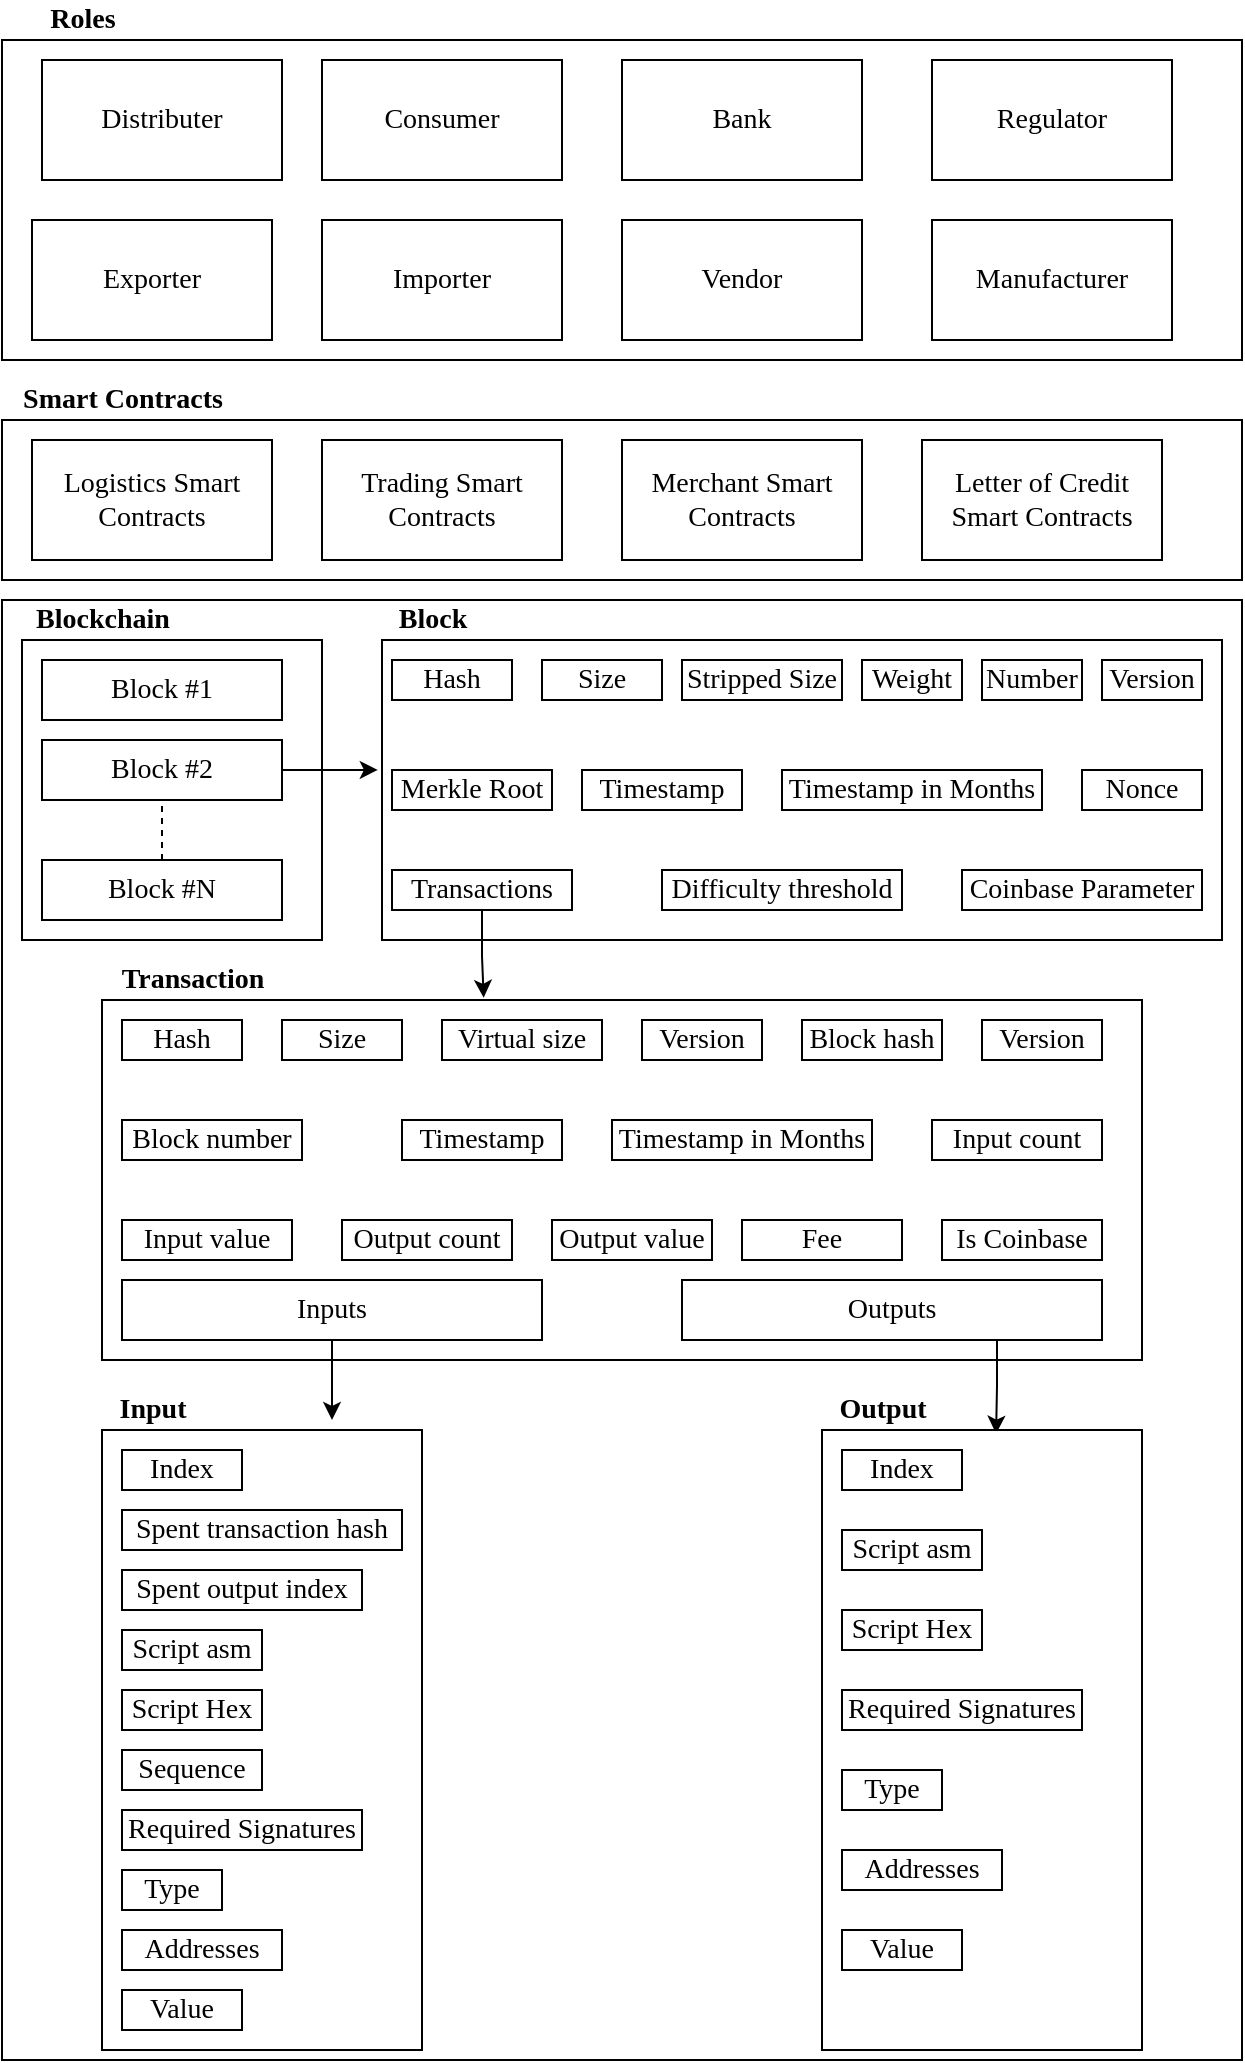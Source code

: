 <mxfile version="13.1.3" type="device"><diagram id="Q8gnjDri5kVbXYK_xNRe" name="Page-1"><mxGraphModel dx="1422" dy="767" grid="1" gridSize="10" guides="1" tooltips="1" connect="1" arrows="1" fold="1" page="1" pageScale="1" pageWidth="850" pageHeight="1100" math="0" shadow="0"><root><mxCell id="0"/><mxCell id="1" parent="0"/><mxCell id="qfEqh5VUiTobx90OJIBu-7" value="" style="rounded=0;whiteSpace=wrap;html=1;fontFamily=Times New Roman;fontSize=14;" vertex="1" parent="1"><mxGeometry x="130" y="230" width="620" height="80" as="geometry"/></mxCell><mxCell id="qfEqh5VUiTobx90OJIBu-1" value="" style="rounded=0;whiteSpace=wrap;html=1;fontFamily=Times New Roman;fontSize=14;" vertex="1" parent="1"><mxGeometry x="130" y="320" width="620" height="730" as="geometry"/></mxCell><mxCell id="lW897laTTMKuUJDEQxRS-64" value="" style="rounded=0;whiteSpace=wrap;html=1;fontFamily=Times New Roman;fontSize=14;" parent="1" vertex="1"><mxGeometry x="180" y="735" width="160" height="310" as="geometry"/></mxCell><mxCell id="lW897laTTMKuUJDEQxRS-1" value="" style="whiteSpace=wrap;html=1;aspect=fixed;fontFamily=Times New Roman;fontSize=14;" parent="1" vertex="1"><mxGeometry x="140" y="340" width="150" height="150" as="geometry"/></mxCell><mxCell id="lW897laTTMKuUJDEQxRS-2" value="Block #1" style="rounded=0;whiteSpace=wrap;html=1;fontFamily=Times New Roman;fontSize=14;" parent="1" vertex="1"><mxGeometry x="150" y="350" width="120" height="30" as="geometry"/></mxCell><mxCell id="lW897laTTMKuUJDEQxRS-79" style="edgeStyle=orthogonalEdgeStyle;rounded=0;orthogonalLoop=1;jettySize=auto;html=1;exitX=1;exitY=0.5;exitDx=0;exitDy=0;entryX=-0.005;entryY=0.433;entryDx=0;entryDy=0;entryPerimeter=0;fontFamily=Times New Roman;fontSize=14;" parent="1" source="lW897laTTMKuUJDEQxRS-3" target="lW897laTTMKuUJDEQxRS-10" edge="1"><mxGeometry relative="1" as="geometry"/></mxCell><mxCell id="lW897laTTMKuUJDEQxRS-3" value="Block #2" style="rounded=0;whiteSpace=wrap;html=1;fontFamily=Times New Roman;fontSize=14;" parent="1" vertex="1"><mxGeometry x="150" y="390" width="120" height="30" as="geometry"/></mxCell><mxCell id="lW897laTTMKuUJDEQxRS-8" value="Block #N" style="rounded=0;whiteSpace=wrap;html=1;fontFamily=Times New Roman;fontSize=14;" parent="1" vertex="1"><mxGeometry x="150" y="450" width="120" height="30" as="geometry"/></mxCell><mxCell id="lW897laTTMKuUJDEQxRS-9" value="" style="endArrow=none;dashed=1;html=1;entryX=0.5;entryY=1;entryDx=0;entryDy=0;fontFamily=Times New Roman;fontSize=14;" parent="1" source="lW897laTTMKuUJDEQxRS-8" target="lW897laTTMKuUJDEQxRS-3" edge="1"><mxGeometry width="50" height="50" relative="1" as="geometry"><mxPoint x="500" y="700" as="sourcePoint"/><mxPoint x="550" y="650" as="targetPoint"/></mxGeometry></mxCell><mxCell id="lW897laTTMKuUJDEQxRS-10" value="" style="rounded=0;whiteSpace=wrap;html=1;fontFamily=Times New Roman;fontSize=14;" parent="1" vertex="1"><mxGeometry x="320" y="340" width="420" height="150" as="geometry"/></mxCell><mxCell id="lW897laTTMKuUJDEQxRS-11" value="Hash" style="rounded=0;whiteSpace=wrap;html=1;fontFamily=Times New Roman;fontSize=14;" parent="1" vertex="1"><mxGeometry x="325" y="350" width="60" height="20" as="geometry"/></mxCell><mxCell id="lW897laTTMKuUJDEQxRS-12" value="Size" style="rounded=0;whiteSpace=wrap;html=1;fontFamily=Times New Roman;fontSize=14;" parent="1" vertex="1"><mxGeometry x="400" y="350" width="60" height="20" as="geometry"/></mxCell><mxCell id="lW897laTTMKuUJDEQxRS-13" value="Stripped Size" style="rounded=0;whiteSpace=wrap;html=1;fontFamily=Times New Roman;fontSize=14;" parent="1" vertex="1"><mxGeometry x="470" y="350" width="80" height="20" as="geometry"/></mxCell><mxCell id="lW897laTTMKuUJDEQxRS-15" value="Weight" style="rounded=0;whiteSpace=wrap;html=1;fontFamily=Times New Roman;fontSize=14;" parent="1" vertex="1"><mxGeometry x="560" y="350" width="50" height="20" as="geometry"/></mxCell><mxCell id="lW897laTTMKuUJDEQxRS-16" value="Number" style="rounded=0;whiteSpace=wrap;html=1;fontFamily=Times New Roman;fontSize=14;" parent="1" vertex="1"><mxGeometry x="620" y="350" width="50" height="20" as="geometry"/></mxCell><mxCell id="lW897laTTMKuUJDEQxRS-17" value="Version" style="rounded=0;whiteSpace=wrap;html=1;fontFamily=Times New Roman;fontSize=14;" parent="1" vertex="1"><mxGeometry x="680" y="350" width="50" height="20" as="geometry"/></mxCell><mxCell id="lW897laTTMKuUJDEQxRS-20" value="Merkle Root" style="rounded=0;whiteSpace=wrap;html=1;fontFamily=Times New Roman;fontSize=14;" parent="1" vertex="1"><mxGeometry x="325" y="405" width="80" height="20" as="geometry"/></mxCell><mxCell id="lW897laTTMKuUJDEQxRS-21" value="Timestamp" style="rounded=0;whiteSpace=wrap;html=1;fontFamily=Times New Roman;fontSize=14;" parent="1" vertex="1"><mxGeometry x="420" y="405" width="80" height="20" as="geometry"/></mxCell><mxCell id="lW897laTTMKuUJDEQxRS-22" value="Timestamp in Months" style="rounded=0;whiteSpace=wrap;html=1;fontFamily=Times New Roman;fontSize=14;" parent="1" vertex="1"><mxGeometry x="520" y="405" width="130" height="20" as="geometry"/></mxCell><mxCell id="lW897laTTMKuUJDEQxRS-23" value="Nonce" style="rounded=0;whiteSpace=wrap;html=1;fontFamily=Times New Roman;fontSize=14;" parent="1" vertex="1"><mxGeometry x="670" y="405" width="60" height="20" as="geometry"/></mxCell><mxCell id="lW897laTTMKuUJDEQxRS-24" value="Difficulty threshold" style="rounded=0;whiteSpace=wrap;html=1;fontFamily=Times New Roman;fontSize=14;" parent="1" vertex="1"><mxGeometry x="460" y="455" width="120" height="20" as="geometry"/></mxCell><mxCell id="lW897laTTMKuUJDEQxRS-25" value="Coinbase Parameter" style="rounded=0;whiteSpace=wrap;html=1;fontFamily=Times New Roman;fontSize=14;" parent="1" vertex="1"><mxGeometry x="610" y="455" width="120" height="20" as="geometry"/></mxCell><mxCell id="lW897laTTMKuUJDEQxRS-80" style="edgeStyle=orthogonalEdgeStyle;rounded=0;orthogonalLoop=1;jettySize=auto;html=1;exitX=0.5;exitY=1;exitDx=0;exitDy=0;entryX=0.367;entryY=-0.006;entryDx=0;entryDy=0;entryPerimeter=0;fontFamily=Times New Roman;fontSize=14;" parent="1" source="lW897laTTMKuUJDEQxRS-26" target="lW897laTTMKuUJDEQxRS-28" edge="1"><mxGeometry relative="1" as="geometry"><Array as="points"><mxPoint x="370" y="498"/></Array></mxGeometry></mxCell><mxCell id="lW897laTTMKuUJDEQxRS-26" value="Transactions" style="rounded=0;whiteSpace=wrap;html=1;fontFamily=Times New Roman;fontSize=14;" parent="1" vertex="1"><mxGeometry x="325" y="455" width="90" height="20" as="geometry"/></mxCell><mxCell id="lW897laTTMKuUJDEQxRS-28" value="" style="rounded=0;whiteSpace=wrap;html=1;fontFamily=Times New Roman;fontSize=14;" parent="1" vertex="1"><mxGeometry x="180" y="520" width="520" height="180" as="geometry"/></mxCell><mxCell id="lW897laTTMKuUJDEQxRS-30" value="Hash" style="rounded=0;whiteSpace=wrap;html=1;fontFamily=Times New Roman;fontSize=14;" parent="1" vertex="1"><mxGeometry x="190" y="530" width="60" height="20" as="geometry"/></mxCell><mxCell id="lW897laTTMKuUJDEQxRS-31" value="Size" style="rounded=0;whiteSpace=wrap;html=1;fontFamily=Times New Roman;fontSize=14;" parent="1" vertex="1"><mxGeometry x="270" y="530" width="60" height="20" as="geometry"/></mxCell><mxCell id="lW897laTTMKuUJDEQxRS-32" value="Virtual size" style="rounded=0;whiteSpace=wrap;html=1;fontFamily=Times New Roman;fontSize=14;" parent="1" vertex="1"><mxGeometry x="350" y="530" width="80" height="20" as="geometry"/></mxCell><mxCell id="lW897laTTMKuUJDEQxRS-33" value="Version" style="rounded=0;whiteSpace=wrap;html=1;fontFamily=Times New Roman;fontSize=14;" parent="1" vertex="1"><mxGeometry x="450" y="530" width="60" height="20" as="geometry"/></mxCell><mxCell id="lW897laTTMKuUJDEQxRS-34" value="Block hash" style="rounded=0;whiteSpace=wrap;html=1;fontFamily=Times New Roman;fontSize=14;" parent="1" vertex="1"><mxGeometry x="530" y="530" width="70" height="20" as="geometry"/></mxCell><mxCell id="lW897laTTMKuUJDEQxRS-35" value="Version" style="rounded=0;whiteSpace=wrap;html=1;fontFamily=Times New Roman;fontSize=14;" parent="1" vertex="1"><mxGeometry x="620" y="530" width="60" height="20" as="geometry"/></mxCell><mxCell id="lW897laTTMKuUJDEQxRS-36" value="Block number" style="rounded=0;whiteSpace=wrap;html=1;fontFamily=Times New Roman;fontSize=14;" parent="1" vertex="1"><mxGeometry x="190" y="580" width="90" height="20" as="geometry"/></mxCell><mxCell id="lW897laTTMKuUJDEQxRS-37" value="Timestamp" style="rounded=0;whiteSpace=wrap;html=1;fontFamily=Times New Roman;fontSize=14;" parent="1" vertex="1"><mxGeometry x="330" y="580" width="80" height="20" as="geometry"/></mxCell><mxCell id="lW897laTTMKuUJDEQxRS-38" value="Timestamp in Months" style="rounded=0;whiteSpace=wrap;html=1;fontFamily=Times New Roman;fontSize=14;" parent="1" vertex="1"><mxGeometry x="435" y="580" width="130" height="20" as="geometry"/></mxCell><mxCell id="lW897laTTMKuUJDEQxRS-39" value="Input count" style="rounded=0;whiteSpace=wrap;html=1;fontFamily=Times New Roman;fontSize=14;" parent="1" vertex="1"><mxGeometry x="595" y="580" width="85" height="20" as="geometry"/></mxCell><mxCell id="lW897laTTMKuUJDEQxRS-40" value="Output count" style="rounded=0;whiteSpace=wrap;html=1;fontFamily=Times New Roman;fontSize=14;" parent="1" vertex="1"><mxGeometry x="300" y="630" width="85" height="20" as="geometry"/></mxCell><mxCell id="lW897laTTMKuUJDEQxRS-41" value="Input value" style="rounded=0;whiteSpace=wrap;html=1;fontFamily=Times New Roman;fontSize=14;" parent="1" vertex="1"><mxGeometry x="190" y="630" width="85" height="20" as="geometry"/></mxCell><mxCell id="lW897laTTMKuUJDEQxRS-42" value="Output value" style="rounded=0;whiteSpace=wrap;html=1;fontFamily=Times New Roman;fontSize=14;" parent="1" vertex="1"><mxGeometry x="405" y="630" width="80" height="20" as="geometry"/></mxCell><mxCell id="lW897laTTMKuUJDEQxRS-43" value="Fee" style="rounded=0;whiteSpace=wrap;html=1;fontFamily=Times New Roman;fontSize=14;" parent="1" vertex="1"><mxGeometry x="500" y="630" width="80" height="20" as="geometry"/></mxCell><mxCell id="lW897laTTMKuUJDEQxRS-44" value="Is Coinbase" style="rounded=0;whiteSpace=wrap;html=1;fontFamily=Times New Roman;fontSize=14;" parent="1" vertex="1"><mxGeometry x="600" y="630" width="80" height="20" as="geometry"/></mxCell><mxCell id="lW897laTTMKuUJDEQxRS-84" style="edgeStyle=orthogonalEdgeStyle;rounded=0;orthogonalLoop=1;jettySize=auto;html=1;exitX=0.5;exitY=1;exitDx=0;exitDy=0;fontFamily=Times New Roman;fontSize=14;" parent="1" source="lW897laTTMKuUJDEQxRS-47" edge="1"><mxGeometry relative="1" as="geometry"><mxPoint x="295" y="730" as="targetPoint"/></mxGeometry></mxCell><mxCell id="lW897laTTMKuUJDEQxRS-47" value="Inputs" style="rounded=0;whiteSpace=wrap;html=1;fontFamily=Times New Roman;fontSize=14;" parent="1" vertex="1"><mxGeometry x="190" y="660" width="210" height="30" as="geometry"/></mxCell><mxCell id="lW897laTTMKuUJDEQxRS-85" style="edgeStyle=orthogonalEdgeStyle;rounded=0;orthogonalLoop=1;jettySize=auto;html=1;exitX=0.75;exitY=1;exitDx=0;exitDy=0;entryX=0.544;entryY=0.006;entryDx=0;entryDy=0;entryPerimeter=0;fontFamily=Times New Roman;fontSize=14;" parent="1" source="lW897laTTMKuUJDEQxRS-48" target="lW897laTTMKuUJDEQxRS-65" edge="1"><mxGeometry relative="1" as="geometry"><Array as="points"><mxPoint x="627" y="713"/></Array></mxGeometry></mxCell><mxCell id="lW897laTTMKuUJDEQxRS-48" value="Outputs" style="rounded=0;whiteSpace=wrap;html=1;fontFamily=Times New Roman;fontSize=14;" parent="1" vertex="1"><mxGeometry x="470" y="660" width="210" height="30" as="geometry"/></mxCell><mxCell id="lW897laTTMKuUJDEQxRS-51" value="Index" style="rounded=0;whiteSpace=wrap;html=1;fontFamily=Times New Roman;fontSize=14;" parent="1" vertex="1"><mxGeometry x="190" y="745" width="60" height="20" as="geometry"/></mxCell><mxCell id="lW897laTTMKuUJDEQxRS-52" value="Spent transaction hash" style="rounded=0;whiteSpace=wrap;html=1;fontFamily=Times New Roman;fontSize=14;" parent="1" vertex="1"><mxGeometry x="190" y="775" width="140" height="20" as="geometry"/></mxCell><mxCell id="lW897laTTMKuUJDEQxRS-53" value="Spent output index" style="rounded=0;whiteSpace=wrap;html=1;fontFamily=Times New Roman;fontSize=14;" parent="1" vertex="1"><mxGeometry x="190" y="805" width="120" height="20" as="geometry"/></mxCell><mxCell id="lW897laTTMKuUJDEQxRS-54" value="Script asm" style="rounded=0;whiteSpace=wrap;html=1;fontFamily=Times New Roman;fontSize=14;" parent="1" vertex="1"><mxGeometry x="190" y="835" width="70" height="20" as="geometry"/></mxCell><mxCell id="lW897laTTMKuUJDEQxRS-55" value="Script Hex" style="rounded=0;whiteSpace=wrap;html=1;fontFamily=Times New Roman;fontSize=14;" parent="1" vertex="1"><mxGeometry x="190" y="865" width="70" height="20" as="geometry"/></mxCell><mxCell id="lW897laTTMKuUJDEQxRS-56" value="Sequence" style="rounded=0;whiteSpace=wrap;html=1;fontFamily=Times New Roman;fontSize=14;" parent="1" vertex="1"><mxGeometry x="190" y="895" width="70" height="20" as="geometry"/></mxCell><mxCell id="lW897laTTMKuUJDEQxRS-57" value="Required Signatures" style="rounded=0;whiteSpace=wrap;html=1;fontFamily=Times New Roman;fontSize=14;" parent="1" vertex="1"><mxGeometry x="190" y="925" width="120" height="20" as="geometry"/></mxCell><mxCell id="lW897laTTMKuUJDEQxRS-58" value="Type" style="rounded=0;whiteSpace=wrap;html=1;fontFamily=Times New Roman;fontSize=14;" parent="1" vertex="1"><mxGeometry x="190" y="955" width="50" height="20" as="geometry"/></mxCell><mxCell id="lW897laTTMKuUJDEQxRS-59" value="Addresses" style="rounded=0;whiteSpace=wrap;html=1;fontFamily=Times New Roman;fontSize=14;" parent="1" vertex="1"><mxGeometry x="190" y="985" width="80" height="20" as="geometry"/></mxCell><mxCell id="lW897laTTMKuUJDEQxRS-60" value="Value" style="rounded=0;whiteSpace=wrap;html=1;fontFamily=Times New Roman;fontSize=14;" parent="1" vertex="1"><mxGeometry x="190" y="1015" width="60" height="20" as="geometry"/></mxCell><mxCell id="lW897laTTMKuUJDEQxRS-65" value="" style="rounded=0;whiteSpace=wrap;html=1;fontFamily=Times New Roman;fontSize=14;" parent="1" vertex="1"><mxGeometry x="540" y="735" width="160" height="310" as="geometry"/></mxCell><mxCell id="lW897laTTMKuUJDEQxRS-66" value="Index" style="rounded=0;whiteSpace=wrap;html=1;fontFamily=Times New Roman;fontSize=14;" parent="1" vertex="1"><mxGeometry x="550" y="745" width="60" height="20" as="geometry"/></mxCell><mxCell id="lW897laTTMKuUJDEQxRS-69" value="Script asm" style="rounded=0;whiteSpace=wrap;html=1;fontFamily=Times New Roman;fontSize=14;" parent="1" vertex="1"><mxGeometry x="550" y="785" width="70" height="20" as="geometry"/></mxCell><mxCell id="lW897laTTMKuUJDEQxRS-70" value="Script Hex" style="rounded=0;whiteSpace=wrap;html=1;fontFamily=Times New Roman;fontSize=14;" parent="1" vertex="1"><mxGeometry x="550" y="825" width="70" height="20" as="geometry"/></mxCell><mxCell id="lW897laTTMKuUJDEQxRS-72" value="Required Signatures" style="rounded=0;whiteSpace=wrap;html=1;fontFamily=Times New Roman;fontSize=14;" parent="1" vertex="1"><mxGeometry x="550" y="865" width="120" height="20" as="geometry"/></mxCell><mxCell id="lW897laTTMKuUJDEQxRS-73" value="Type" style="rounded=0;whiteSpace=wrap;html=1;fontFamily=Times New Roman;fontSize=14;" parent="1" vertex="1"><mxGeometry x="550" y="905" width="50" height="20" as="geometry"/></mxCell><mxCell id="lW897laTTMKuUJDEQxRS-74" value="Addresses" style="rounded=0;whiteSpace=wrap;html=1;fontFamily=Times New Roman;fontSize=14;" parent="1" vertex="1"><mxGeometry x="550" y="945" width="80" height="20" as="geometry"/></mxCell><mxCell id="lW897laTTMKuUJDEQxRS-75" value="Value" style="rounded=0;whiteSpace=wrap;html=1;fontFamily=Times New Roman;fontSize=14;" parent="1" vertex="1"><mxGeometry x="550" y="985" width="60" height="20" as="geometry"/></mxCell><mxCell id="lW897laTTMKuUJDEQxRS-76" value="&lt;b style=&quot;font-size: 14px;&quot;&gt;Blockchain&lt;/b&gt;" style="text;html=1;align=center;verticalAlign=middle;resizable=0;points=[];autosize=1;fontSize=14;fontFamily=Times New Roman;" parent="1" vertex="1"><mxGeometry x="140" y="320" width="80" height="20" as="geometry"/></mxCell><mxCell id="lW897laTTMKuUJDEQxRS-77" value="&lt;b style=&quot;font-size: 14px;&quot;&gt;Block&lt;/b&gt;" style="text;html=1;align=center;verticalAlign=middle;resizable=0;points=[];autosize=1;fontSize=14;fontFamily=Times New Roman;" parent="1" vertex="1"><mxGeometry x="320" y="320" width="50" height="20" as="geometry"/></mxCell><mxCell id="lW897laTTMKuUJDEQxRS-81" value="&lt;b style=&quot;font-size: 14px;&quot;&gt;Transaction&lt;/b&gt;" style="text;html=1;align=center;verticalAlign=middle;resizable=0;points=[];autosize=1;fontSize=14;fontFamily=Times New Roman;" parent="1" vertex="1"><mxGeometry x="180" y="500" width="90" height="20" as="geometry"/></mxCell><mxCell id="lW897laTTMKuUJDEQxRS-82" value="&lt;b style=&quot;font-size: 14px;&quot;&gt;Input&lt;/b&gt;" style="text;html=1;align=center;verticalAlign=middle;resizable=0;points=[];autosize=1;fontSize=14;fontFamily=Times New Roman;" parent="1" vertex="1"><mxGeometry x="180" y="715" width="50" height="20" as="geometry"/></mxCell><mxCell id="lW897laTTMKuUJDEQxRS-83" value="&lt;b style=&quot;font-size: 14px;&quot;&gt;Output&lt;/b&gt;" style="text;html=1;align=center;verticalAlign=middle;resizable=0;points=[];autosize=1;fontSize=14;fontFamily=Times New Roman;" parent="1" vertex="1"><mxGeometry x="540" y="715" width="60" height="20" as="geometry"/></mxCell><mxCell id="qfEqh5VUiTobx90OJIBu-3" value="Logistics Smart Contracts" style="rounded=0;whiteSpace=wrap;html=1;fontFamily=Times New Roman;fontSize=14;" vertex="1" parent="1"><mxGeometry x="145" y="240" width="120" height="60" as="geometry"/></mxCell><mxCell id="qfEqh5VUiTobx90OJIBu-4" value="Trading Smart Contracts" style="rounded=0;whiteSpace=wrap;html=1;fontFamily=Times New Roman;fontSize=14;" vertex="1" parent="1"><mxGeometry x="290" y="240" width="120" height="60" as="geometry"/></mxCell><mxCell id="qfEqh5VUiTobx90OJIBu-5" value="Merchant Smart Contracts" style="rounded=0;whiteSpace=wrap;html=1;fontFamily=Times New Roman;fontSize=14;" vertex="1" parent="1"><mxGeometry x="440" y="240" width="120" height="60" as="geometry"/></mxCell><mxCell id="qfEqh5VUiTobx90OJIBu-6" value="Letter of Credit Smart Contracts" style="rounded=0;whiteSpace=wrap;html=1;fontFamily=Times New Roman;fontSize=14;" vertex="1" parent="1"><mxGeometry x="590" y="240" width="120" height="60" as="geometry"/></mxCell><mxCell id="qfEqh5VUiTobx90OJIBu-8" value="" style="rounded=0;whiteSpace=wrap;html=1;fontFamily=Times New Roman;fontSize=14;" vertex="1" parent="1"><mxGeometry x="130" y="40" width="620" height="160" as="geometry"/></mxCell><mxCell id="qfEqh5VUiTobx90OJIBu-9" value="&lt;b style=&quot;font-size: 14px;&quot;&gt;Smart Contracts&lt;/b&gt;" style="text;html=1;align=center;verticalAlign=middle;resizable=0;points=[];autosize=1;fontFamily=Times New Roman;fontSize=14;" vertex="1" parent="1"><mxGeometry x="135" y="210" width="110" height="20" as="geometry"/></mxCell><mxCell id="qfEqh5VUiTobx90OJIBu-10" value="&lt;b style=&quot;font-size: 14px;&quot;&gt;Roles&lt;/b&gt;" style="text;html=1;align=center;verticalAlign=middle;resizable=0;points=[];autosize=1;fontFamily=Times New Roman;fontSize=14;" vertex="1" parent="1"><mxGeometry x="145" y="20" width="50" height="20" as="geometry"/></mxCell><mxCell id="qfEqh5VUiTobx90OJIBu-11" value="Exporter" style="rounded=0;whiteSpace=wrap;html=1;fontFamily=Times New Roman;fontSize=14;" vertex="1" parent="1"><mxGeometry x="145" y="130" width="120" height="60" as="geometry"/></mxCell><mxCell id="qfEqh5VUiTobx90OJIBu-12" value="Importer" style="rounded=0;whiteSpace=wrap;html=1;fontFamily=Times New Roman;fontSize=14;" vertex="1" parent="1"><mxGeometry x="290" y="130" width="120" height="60" as="geometry"/></mxCell><mxCell id="qfEqh5VUiTobx90OJIBu-13" value="Vendor" style="rounded=0;whiteSpace=wrap;html=1;fontFamily=Times New Roman;fontSize=14;" vertex="1" parent="1"><mxGeometry x="440" y="130" width="120" height="60" as="geometry"/></mxCell><mxCell id="qfEqh5VUiTobx90OJIBu-14" value="Manufacturer" style="rounded=0;whiteSpace=wrap;html=1;fontFamily=Times New Roman;fontSize=14;" vertex="1" parent="1"><mxGeometry x="595" y="130" width="120" height="60" as="geometry"/></mxCell><mxCell id="qfEqh5VUiTobx90OJIBu-15" value="Distributer" style="rounded=0;whiteSpace=wrap;html=1;fontFamily=Times New Roman;fontSize=14;" vertex="1" parent="1"><mxGeometry x="150" y="50" width="120" height="60" as="geometry"/></mxCell><mxCell id="qfEqh5VUiTobx90OJIBu-16" value="Consumer" style="rounded=0;whiteSpace=wrap;html=1;fontFamily=Times New Roman;fontSize=14;" vertex="1" parent="1"><mxGeometry x="290" y="50" width="120" height="60" as="geometry"/></mxCell><mxCell id="qfEqh5VUiTobx90OJIBu-17" value="Bank" style="rounded=0;whiteSpace=wrap;html=1;fontFamily=Times New Roman;fontSize=14;" vertex="1" parent="1"><mxGeometry x="440" y="50" width="120" height="60" as="geometry"/></mxCell><mxCell id="qfEqh5VUiTobx90OJIBu-18" value="Regulator" style="rounded=0;whiteSpace=wrap;html=1;fontFamily=Times New Roman;fontSize=14;" vertex="1" parent="1"><mxGeometry x="595" y="50" width="120" height="60" as="geometry"/></mxCell></root></mxGraphModel></diagram></mxfile>